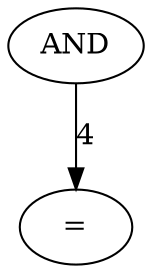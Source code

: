 digraph {
	is_A_INST_3599 [label=AND cost=2967]
	is_A_INST_3601 [label="=" cost=645]
	is_A_INST_3599 -> is_A_INST_3601 [label=4 cost=4]
}
